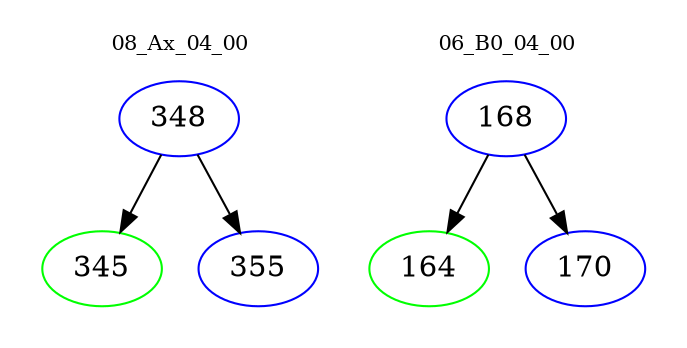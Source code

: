 digraph{
subgraph cluster_0 {
color = white
label = "08_Ax_04_00";
fontsize=10;
T0_348 [label="348", color="blue"]
T0_348 -> T0_345 [color="black"]
T0_345 [label="345", color="green"]
T0_348 -> T0_355 [color="black"]
T0_355 [label="355", color="blue"]
}
subgraph cluster_1 {
color = white
label = "06_B0_04_00";
fontsize=10;
T1_168 [label="168", color="blue"]
T1_168 -> T1_164 [color="black"]
T1_164 [label="164", color="green"]
T1_168 -> T1_170 [color="black"]
T1_170 [label="170", color="blue"]
}
}
